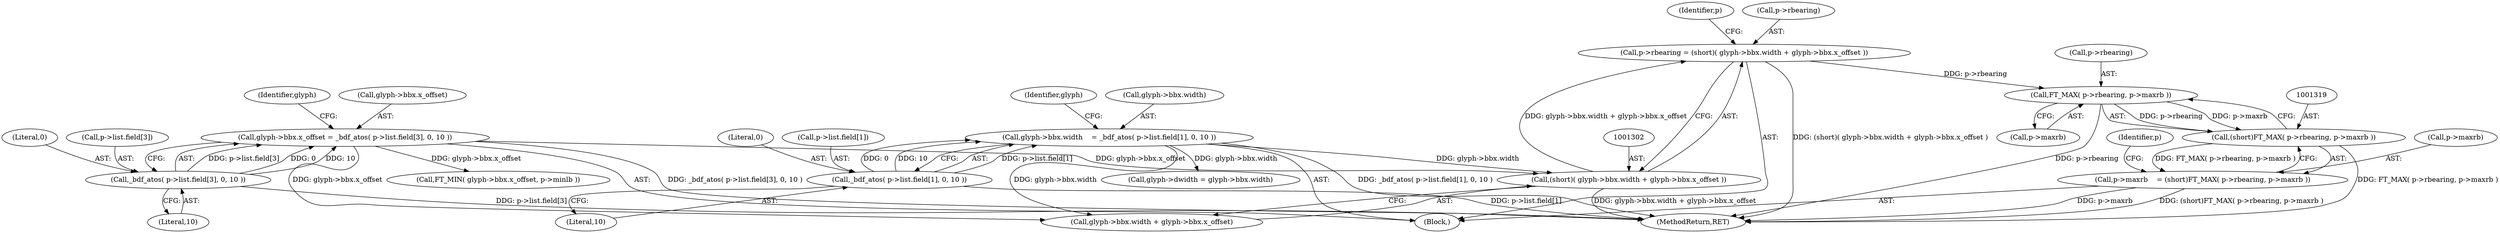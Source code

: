 digraph "0_savannah_07bdb6e289c7954e2a533039dc93c1c136099d2d@integer" {
"1001297" [label="(Call,p->rbearing = (short)( glyph->bbx.width + glyph->bbx.x_offset ))"];
"1001301" [label="(Call,(short)( glyph->bbx.width + glyph->bbx.x_offset ))"];
"1001170" [label="(Call,glyph->bbx.width    = _bdf_atos( p->list.field[1], 0, 10 ))"];
"1001176" [label="(Call,_bdf_atos( p->list.field[1], 0, 10 ))"];
"1001202" [label="(Call,glyph->bbx.x_offset = _bdf_atos( p->list.field[3], 0, 10 ))"];
"1001208" [label="(Call,_bdf_atos( p->list.field[3], 0, 10 ))"];
"1001320" [label="(Call,FT_MAX( p->rbearing, p->maxrb ))"];
"1001318" [label="(Call,(short)FT_MAX( p->rbearing, p->maxrb ))"];
"1001314" [label="(Call,p->maxrb    = (short)FT_MAX( p->rbearing, p->maxrb ))"];
"1001297" [label="(Call,p->rbearing = (short)( glyph->bbx.width + glyph->bbx.x_offset ))"];
"1001314" [label="(Call,p->maxrb    = (short)FT_MAX( p->rbearing, p->maxrb ))"];
"1001318" [label="(Call,(short)FT_MAX( p->rbearing, p->maxrb ))"];
"1001303" [label="(Call,glyph->bbx.width + glyph->bbx.x_offset)"];
"1001208" [label="(Call,_bdf_atos( p->list.field[3], 0, 10 ))"];
"1001324" [label="(Call,p->maxrb)"];
"1001217" [label="(Literal,10)"];
"1001146" [label="(Block,)"];
"1001316" [label="(Identifier,p)"];
"1001176" [label="(Call,_bdf_atos( p->list.field[1], 0, 10 ))"];
"1001216" [label="(Literal,0)"];
"1001202" [label="(Call,glyph->bbx.x_offset = _bdf_atos( p->list.field[3], 0, 10 ))"];
"1001184" [label="(Literal,0)"];
"1001203" [label="(Call,glyph->bbx.x_offset)"];
"1001321" [label="(Call,p->rbearing)"];
"1001170" [label="(Call,glyph->bbx.width    = _bdf_atos( p->list.field[1], 0, 10 ))"];
"1001571" [label="(MethodReturn,RET)"];
"1001221" [label="(Identifier,glyph)"];
"1001171" [label="(Call,glyph->bbx.width)"];
"1001298" [label="(Call,p->rbearing)"];
"1001209" [label="(Call,p->list.field[3])"];
"1001315" [label="(Call,p->maxrb)"];
"1001320" [label="(Call,FT_MAX( p->rbearing, p->maxrb ))"];
"1001185" [label="(Literal,10)"];
"1001301" [label="(Call,(short)( glyph->bbx.width + glyph->bbx.x_offset ))"];
"1001333" [label="(Call,FT_MIN( glyph->bbx.x_offset, p->minlb ))"];
"1001189" [label="(Identifier,glyph)"];
"1001365" [label="(Call,glyph->dwidth = glyph->bbx.width)"];
"1001177" [label="(Call,p->list.field[1])"];
"1001329" [label="(Identifier,p)"];
"1001297" -> "1001146"  [label="AST: "];
"1001297" -> "1001301"  [label="CFG: "];
"1001298" -> "1001297"  [label="AST: "];
"1001301" -> "1001297"  [label="AST: "];
"1001316" -> "1001297"  [label="CFG: "];
"1001297" -> "1001571"  [label="DDG: (short)( glyph->bbx.width + glyph->bbx.x_offset )"];
"1001301" -> "1001297"  [label="DDG: glyph->bbx.width + glyph->bbx.x_offset"];
"1001297" -> "1001320"  [label="DDG: p->rbearing"];
"1001301" -> "1001303"  [label="CFG: "];
"1001302" -> "1001301"  [label="AST: "];
"1001303" -> "1001301"  [label="AST: "];
"1001301" -> "1001571"  [label="DDG: glyph->bbx.width + glyph->bbx.x_offset"];
"1001170" -> "1001301"  [label="DDG: glyph->bbx.width"];
"1001202" -> "1001301"  [label="DDG: glyph->bbx.x_offset"];
"1001170" -> "1001146"  [label="AST: "];
"1001170" -> "1001176"  [label="CFG: "];
"1001171" -> "1001170"  [label="AST: "];
"1001176" -> "1001170"  [label="AST: "];
"1001189" -> "1001170"  [label="CFG: "];
"1001170" -> "1001571"  [label="DDG: _bdf_atos( p->list.field[1], 0, 10 )"];
"1001176" -> "1001170"  [label="DDG: p->list.field[1]"];
"1001176" -> "1001170"  [label="DDG: 0"];
"1001176" -> "1001170"  [label="DDG: 10"];
"1001170" -> "1001303"  [label="DDG: glyph->bbx.width"];
"1001170" -> "1001365"  [label="DDG: glyph->bbx.width"];
"1001176" -> "1001185"  [label="CFG: "];
"1001177" -> "1001176"  [label="AST: "];
"1001184" -> "1001176"  [label="AST: "];
"1001185" -> "1001176"  [label="AST: "];
"1001176" -> "1001571"  [label="DDG: p->list.field[1]"];
"1001202" -> "1001146"  [label="AST: "];
"1001202" -> "1001208"  [label="CFG: "];
"1001203" -> "1001202"  [label="AST: "];
"1001208" -> "1001202"  [label="AST: "];
"1001221" -> "1001202"  [label="CFG: "];
"1001202" -> "1001571"  [label="DDG: _bdf_atos( p->list.field[3], 0, 10 )"];
"1001208" -> "1001202"  [label="DDG: p->list.field[3]"];
"1001208" -> "1001202"  [label="DDG: 0"];
"1001208" -> "1001202"  [label="DDG: 10"];
"1001202" -> "1001303"  [label="DDG: glyph->bbx.x_offset"];
"1001202" -> "1001333"  [label="DDG: glyph->bbx.x_offset"];
"1001208" -> "1001217"  [label="CFG: "];
"1001209" -> "1001208"  [label="AST: "];
"1001216" -> "1001208"  [label="AST: "];
"1001217" -> "1001208"  [label="AST: "];
"1001208" -> "1001571"  [label="DDG: p->list.field[3]"];
"1001320" -> "1001318"  [label="AST: "];
"1001320" -> "1001324"  [label="CFG: "];
"1001321" -> "1001320"  [label="AST: "];
"1001324" -> "1001320"  [label="AST: "];
"1001318" -> "1001320"  [label="CFG: "];
"1001320" -> "1001571"  [label="DDG: p->rbearing"];
"1001320" -> "1001318"  [label="DDG: p->rbearing"];
"1001320" -> "1001318"  [label="DDG: p->maxrb"];
"1001318" -> "1001314"  [label="AST: "];
"1001319" -> "1001318"  [label="AST: "];
"1001314" -> "1001318"  [label="CFG: "];
"1001318" -> "1001571"  [label="DDG: FT_MAX( p->rbearing, p->maxrb )"];
"1001318" -> "1001314"  [label="DDG: FT_MAX( p->rbearing, p->maxrb )"];
"1001314" -> "1001146"  [label="AST: "];
"1001315" -> "1001314"  [label="AST: "];
"1001329" -> "1001314"  [label="CFG: "];
"1001314" -> "1001571"  [label="DDG: (short)FT_MAX( p->rbearing, p->maxrb )"];
"1001314" -> "1001571"  [label="DDG: p->maxrb"];
}
